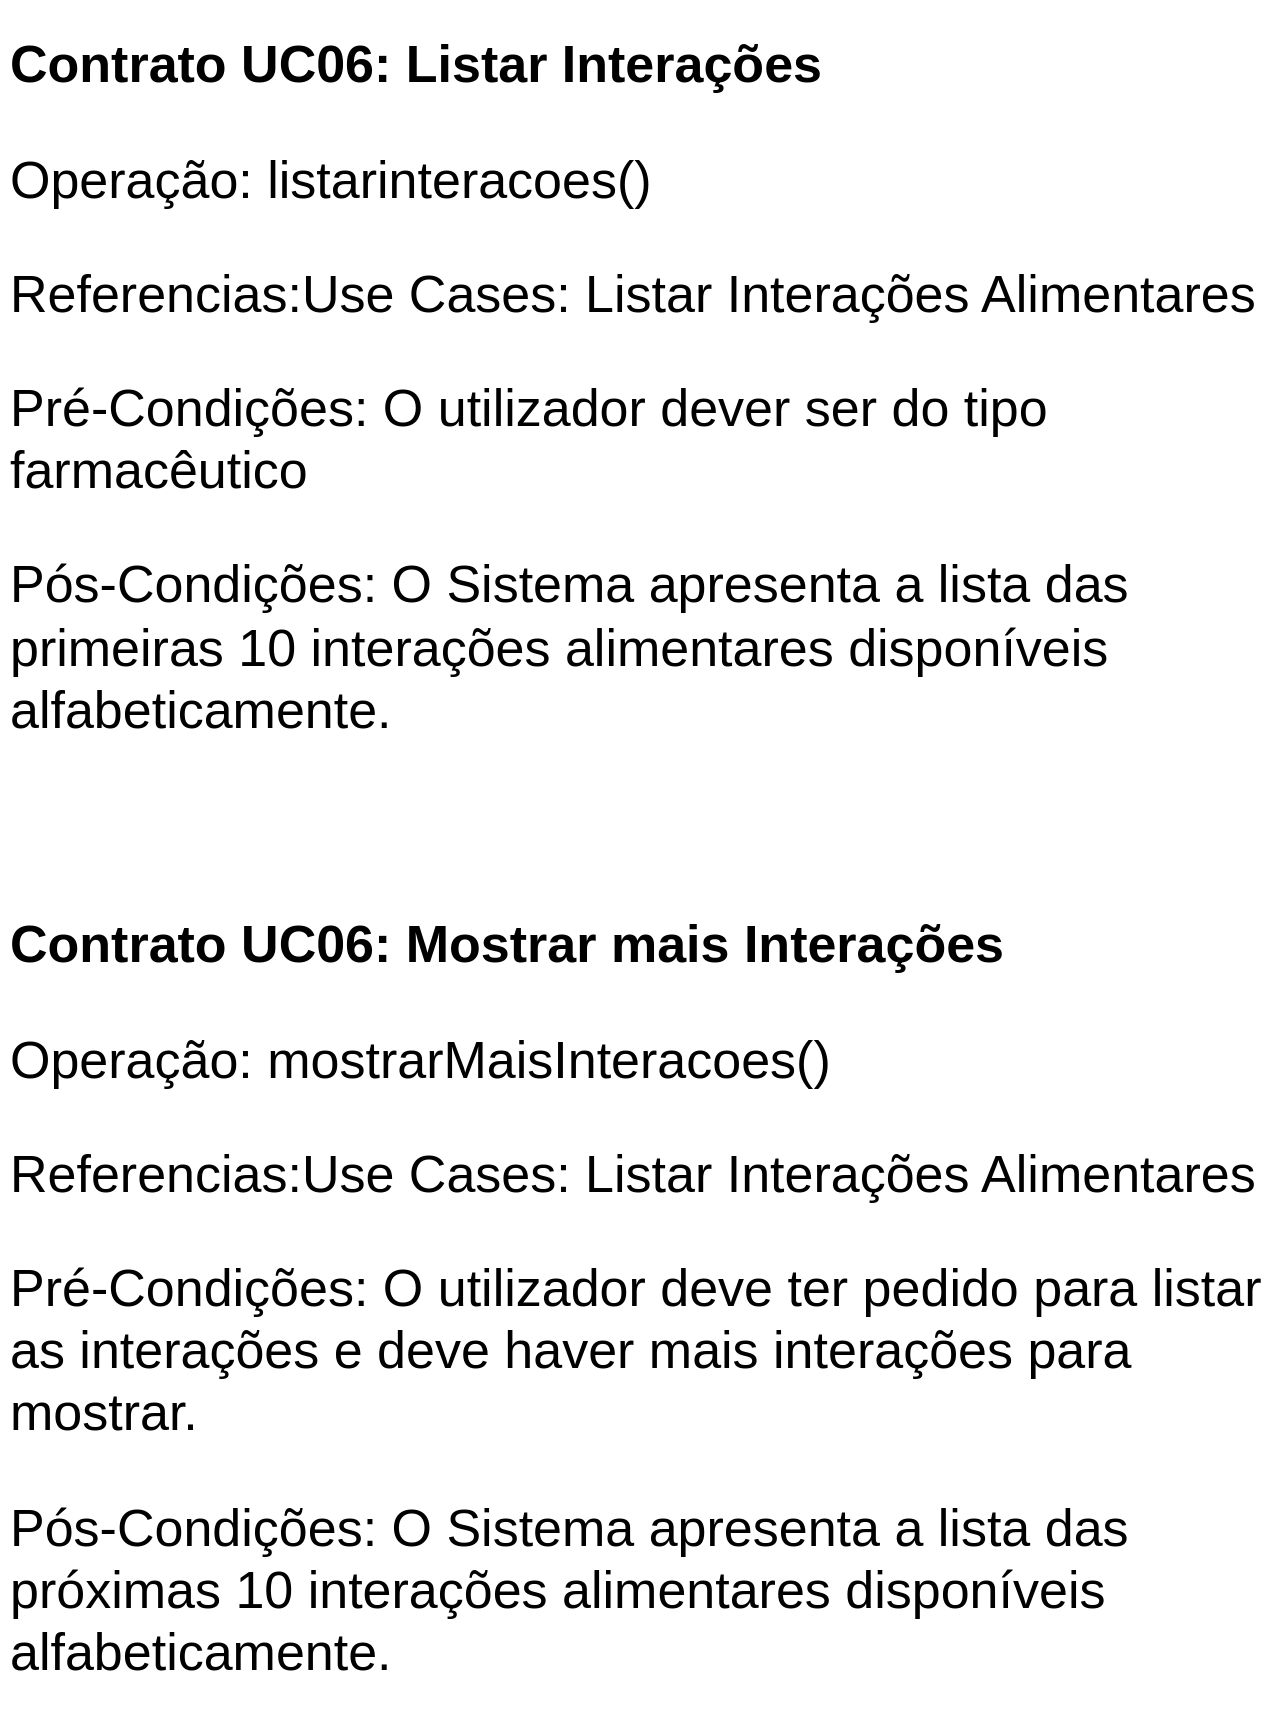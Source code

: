 <mxfile version="22.0.2" type="device">
  <diagram name="Page-1" id="kmrFre9x5_onOtRSidZK">
    <mxGraphModel dx="1434" dy="836" grid="1" gridSize="10" guides="1" tooltips="1" connect="1" arrows="1" fold="1" page="1" pageScale="1" pageWidth="827" pageHeight="1169" background="#ffffff" math="0" shadow="0">
      <root>
        <mxCell id="0" />
        <mxCell id="1" parent="0" />
        <mxCell id="PpirYI9MLPI1od8VUpW2-1" value="&lt;h1 style=&quot;font-size: 26px;&quot;&gt;&lt;font style=&quot;font-size: 26px;&quot;&gt;Contrato UC06: Listar Interações&lt;/font&gt;&lt;/h1&gt;&lt;p style=&quot;font-size: 26px;&quot;&gt;Operação: listarinteracoes()&lt;/p&gt;&lt;p style=&quot;font-size: 26px;&quot;&gt;Referencias:Use Cases: Listar Interações Alimentares&lt;/p&gt;&lt;p style=&quot;font-size: 26px;&quot;&gt;Pré-Condições: O utilizador dever ser do tipo farmacêutico&lt;/p&gt;&lt;p style=&quot;font-size: 26px;&quot;&gt;Pós-Condições: O Sistema apresenta a lista das primeiras 10 interações alimentares disponíveis alfabeticamente.&lt;/p&gt;&lt;p style=&quot;font-size: 26px;&quot;&gt;&lt;br&gt;&lt;/p&gt;&lt;p style=&quot;font-size: 26px;&quot;&gt;&lt;span style=&quot;white-space: pre;&quot;&gt;&#x9;&lt;span style=&quot;white-space: pre;&quot;&gt;&#x9;&lt;/span&gt;&lt;span style=&quot;white-space: pre;&quot;&gt;&#x9;&lt;/span&gt; &lt;/span&gt;&amp;nbsp;&amp;nbsp;&lt;br&gt;&lt;/p&gt;&lt;p style=&quot;font-size: 26px;&quot;&gt;&lt;br&gt;&lt;/p&gt;" style="text;html=1;strokeColor=none;fillColor=none;spacing=5;spacingTop=-20;whiteSpace=wrap;overflow=hidden;rounded=0;" vertex="1" parent="1">
          <mxGeometry x="40" y="10" width="640" height="360" as="geometry" />
        </mxCell>
        <mxCell id="PpirYI9MLPI1od8VUpW2-2" value="&lt;h1 style=&quot;font-size: 26px;&quot;&gt;&lt;font style=&quot;font-size: 26px;&quot;&gt;Contrato UC06: Mostrar mais Interações&amp;nbsp;&lt;/font&gt;&lt;/h1&gt;&lt;p style=&quot;font-size: 26px;&quot;&gt;Operação: mostrarMaisInteracoes()&lt;/p&gt;&lt;p style=&quot;font-size: 26px;&quot;&gt;Referencias:Use Cases: Listar Interações Alimentares&lt;/p&gt;&lt;p style=&quot;font-size: 26px;&quot;&gt;Pré-Condições: O utilizador deve ter pedido para listar as interações e deve haver mais interações para mostrar.&lt;/p&gt;&lt;p style=&quot;font-size: 26px;&quot;&gt;Pós-Condições: O Sistema apresenta a lista das próximas 10 interações alimentares disponíveis alfabeticamente.&lt;/p&gt;&lt;p style=&quot;font-size: 26px;&quot;&gt;&lt;br&gt;&lt;/p&gt;&lt;p style=&quot;font-size: 26px;&quot;&gt;&lt;span style=&quot;white-space: pre;&quot;&gt;&#x9;&lt;span style=&quot;white-space: pre;&quot;&gt;&#x9;&lt;/span&gt;&lt;span style=&quot;white-space: pre;&quot;&gt;&#x9;&lt;/span&gt; &lt;/span&gt;&amp;nbsp;&amp;nbsp;&lt;br&gt;&lt;/p&gt;&lt;p style=&quot;font-size: 26px;&quot;&gt;&lt;br&gt;&lt;/p&gt;" style="text;html=1;strokeColor=none;fillColor=none;spacing=5;spacingTop=-20;whiteSpace=wrap;overflow=hidden;rounded=0;" vertex="1" parent="1">
          <mxGeometry x="40" y="450" width="640" height="410" as="geometry" />
        </mxCell>
      </root>
    </mxGraphModel>
  </diagram>
</mxfile>
